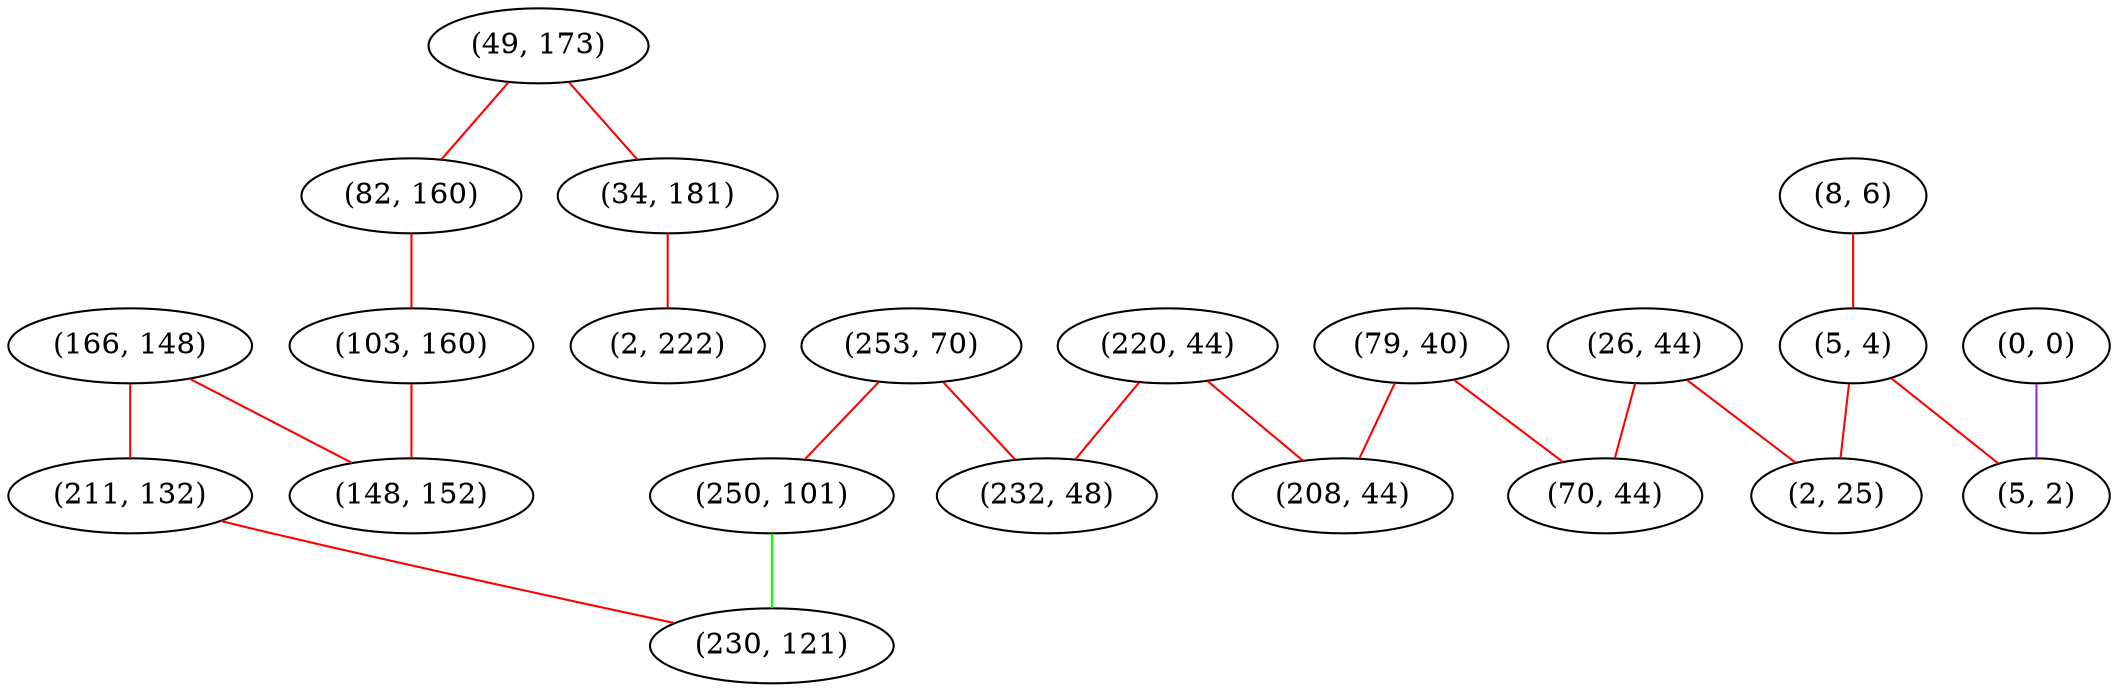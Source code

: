 graph "" {
"(253, 70)";
"(166, 148)";
"(49, 173)";
"(26, 44)";
"(82, 160)";
"(34, 181)";
"(250, 101)";
"(79, 40)";
"(8, 6)";
"(220, 44)";
"(5, 4)";
"(0, 0)";
"(211, 132)";
"(103, 160)";
"(148, 152)";
"(2, 222)";
"(230, 121)";
"(2, 25)";
"(70, 44)";
"(232, 48)";
"(5, 2)";
"(208, 44)";
"(253, 70)" -- "(250, 101)"  [color=red, key=0, weight=1];
"(253, 70)" -- "(232, 48)"  [color=red, key=0, weight=1];
"(166, 148)" -- "(211, 132)"  [color=red, key=0, weight=1];
"(166, 148)" -- "(148, 152)"  [color=red, key=0, weight=1];
"(49, 173)" -- "(82, 160)"  [color=red, key=0, weight=1];
"(49, 173)" -- "(34, 181)"  [color=red, key=0, weight=1];
"(26, 44)" -- "(70, 44)"  [color=red, key=0, weight=1];
"(26, 44)" -- "(2, 25)"  [color=red, key=0, weight=1];
"(82, 160)" -- "(103, 160)"  [color=red, key=0, weight=1];
"(34, 181)" -- "(2, 222)"  [color=red, key=0, weight=1];
"(250, 101)" -- "(230, 121)"  [color=green, key=0, weight=2];
"(79, 40)" -- "(70, 44)"  [color=red, key=0, weight=1];
"(79, 40)" -- "(208, 44)"  [color=red, key=0, weight=1];
"(8, 6)" -- "(5, 4)"  [color=red, key=0, weight=1];
"(220, 44)" -- "(232, 48)"  [color=red, key=0, weight=1];
"(220, 44)" -- "(208, 44)"  [color=red, key=0, weight=1];
"(5, 4)" -- "(5, 2)"  [color=red, key=0, weight=1];
"(5, 4)" -- "(2, 25)"  [color=red, key=0, weight=1];
"(0, 0)" -- "(5, 2)"  [color=purple, key=0, weight=4];
"(211, 132)" -- "(230, 121)"  [color=red, key=0, weight=1];
"(103, 160)" -- "(148, 152)"  [color=red, key=0, weight=1];
}
